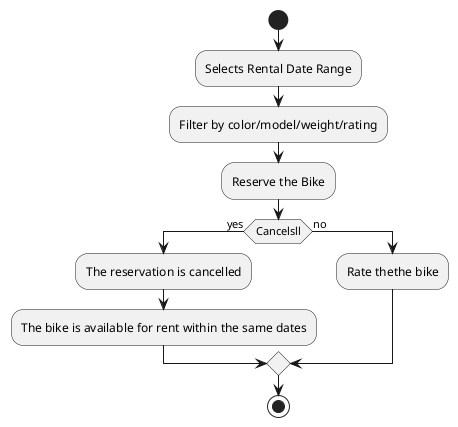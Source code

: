 @startuml
start

:Selects Rental Date Range;
:Filter by color/model/weight/rating;
:Reserve the Bike;

if (Cancelsll) then (yes)
  :The reservation is cancelled;
  :The bike is available for rent within the same dates;
else (no)
  :Rate thethe bike;
endif

stop
@enduml
